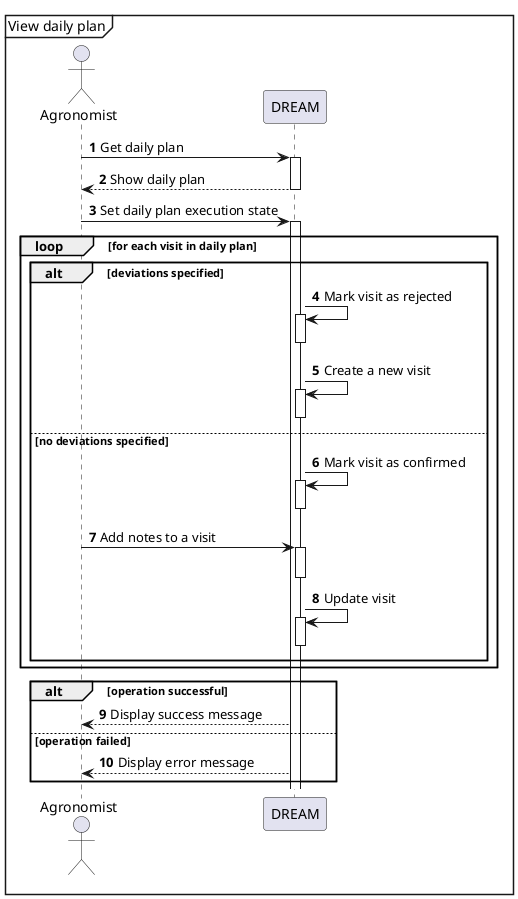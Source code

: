 @startuml View daily plan

mainframe View daily plan
autonumber

actor Agronomist
participant DREAM

Agronomist -> DREAM++: Get daily plan
DREAM --> Agronomist--: Show daily plan

Agronomist -> DREAM++: Set daily plan execution state

loop for each visit in daily plan
    alt deviations specified
        DREAM -> DREAM++: Mark visit as rejected
        deactivate DREAM
        DREAM -> DREAM++: Create a new visit
        deactivate DREAM
    else no deviations specified
        DREAM -> DREAM++: Mark visit as confirmed
        deactivate DREAM
        Agronomist -> DREAM++: Add notes to a visit
        deactivate DREAM
    DREAM -> DREAM++: Update visit
    deactivate DREAM
    end
end

alt operation successful
    DREAM --> Agronomist : Display success message
else operation failed
    DREAM --> Agronomist : Display error message
end

@enduml
